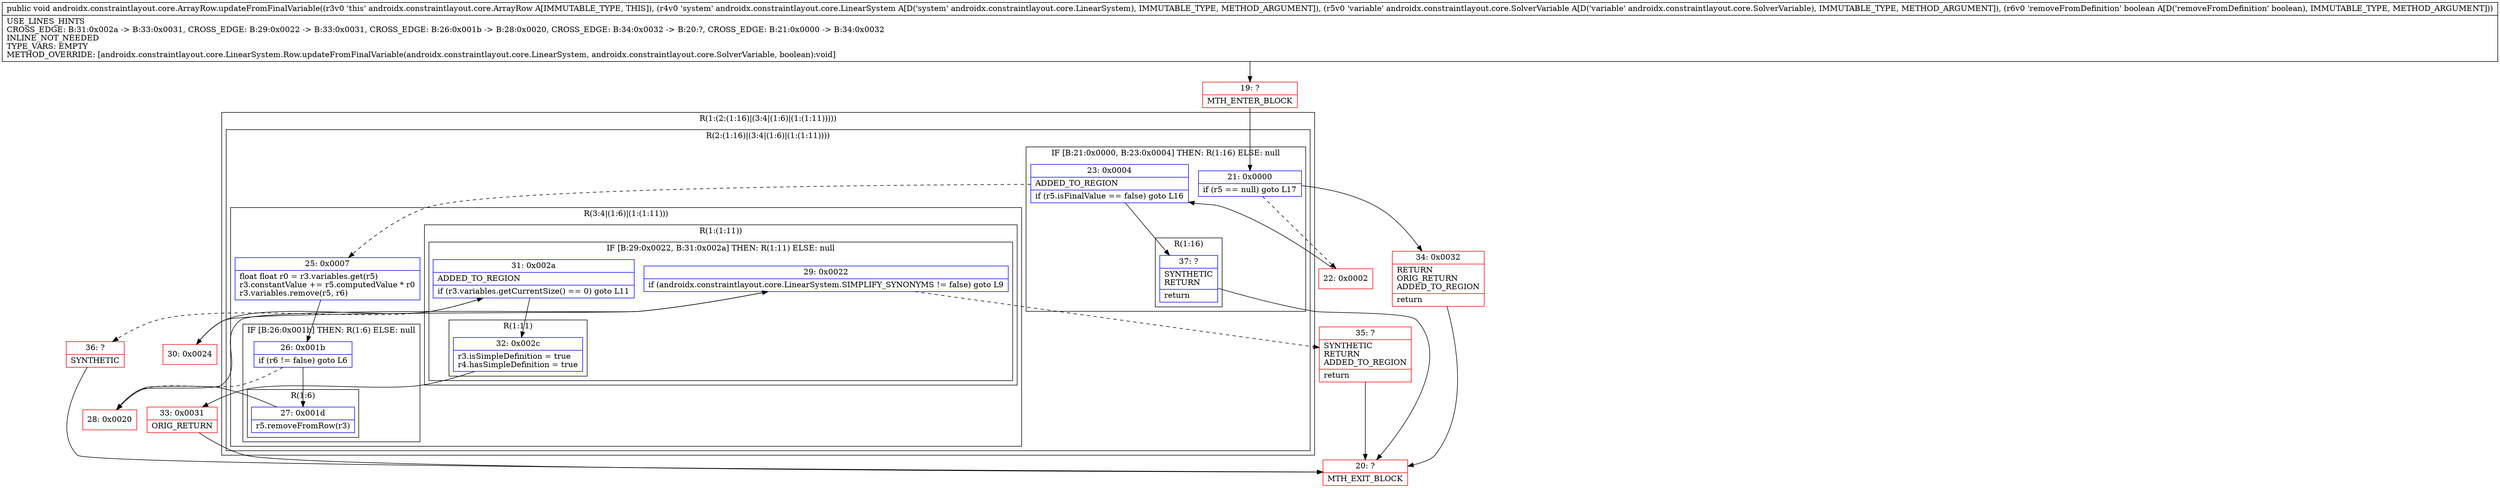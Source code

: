 digraph "CFG forandroidx.constraintlayout.core.ArrayRow.updateFromFinalVariable(Landroidx\/constraintlayout\/core\/LinearSystem;Landroidx\/constraintlayout\/core\/SolverVariable;Z)V" {
subgraph cluster_Region_2100257213 {
label = "R(1:(2:(1:16)|(3:4|(1:6)|(1:(1:11)))))";
node [shape=record,color=blue];
subgraph cluster_Region_647023055 {
label = "R(2:(1:16)|(3:4|(1:6)|(1:(1:11))))";
node [shape=record,color=blue];
subgraph cluster_IfRegion_1370826757 {
label = "IF [B:21:0x0000, B:23:0x0004] THEN: R(1:16) ELSE: null";
node [shape=record,color=blue];
Node_21 [shape=record,label="{21\:\ 0x0000|if (r5 == null) goto L17\l}"];
Node_23 [shape=record,label="{23\:\ 0x0004|ADDED_TO_REGION\l|if (r5.isFinalValue == false) goto L16\l}"];
subgraph cluster_Region_715258508 {
label = "R(1:16)";
node [shape=record,color=blue];
Node_37 [shape=record,label="{37\:\ ?|SYNTHETIC\lRETURN\l|return\l}"];
}
}
subgraph cluster_Region_207388729 {
label = "R(3:4|(1:6)|(1:(1:11)))";
node [shape=record,color=blue];
Node_25 [shape=record,label="{25\:\ 0x0007|float float r0 = r3.variables.get(r5)\lr3.constantValue += r5.computedValue * r0\lr3.variables.remove(r5, r6)\l}"];
subgraph cluster_IfRegion_738546924 {
label = "IF [B:26:0x001b] THEN: R(1:6) ELSE: null";
node [shape=record,color=blue];
Node_26 [shape=record,label="{26\:\ 0x001b|if (r6 != false) goto L6\l}"];
subgraph cluster_Region_217787922 {
label = "R(1:6)";
node [shape=record,color=blue];
Node_27 [shape=record,label="{27\:\ 0x001d|r5.removeFromRow(r3)\l}"];
}
}
subgraph cluster_Region_1962330760 {
label = "R(1:(1:11))";
node [shape=record,color=blue];
subgraph cluster_IfRegion_1369844480 {
label = "IF [B:29:0x0022, B:31:0x002a] THEN: R(1:11) ELSE: null";
node [shape=record,color=blue];
Node_29 [shape=record,label="{29\:\ 0x0022|if (androidx.constraintlayout.core.LinearSystem.SIMPLIFY_SYNONYMS != false) goto L9\l}"];
Node_31 [shape=record,label="{31\:\ 0x002a|ADDED_TO_REGION\l|if (r3.variables.getCurrentSize() == 0) goto L11\l}"];
subgraph cluster_Region_1468184556 {
label = "R(1:11)";
node [shape=record,color=blue];
Node_32 [shape=record,label="{32\:\ 0x002c|r3.isSimpleDefinition = true\lr4.hasSimpleDefinition = true\l}"];
}
}
}
}
}
}
Node_19 [shape=record,color=red,label="{19\:\ ?|MTH_ENTER_BLOCK\l}"];
Node_22 [shape=record,color=red,label="{22\:\ 0x0002}"];
Node_28 [shape=record,color=red,label="{28\:\ 0x0020}"];
Node_30 [shape=record,color=red,label="{30\:\ 0x0024}"];
Node_33 [shape=record,color=red,label="{33\:\ 0x0031|ORIG_RETURN\l}"];
Node_20 [shape=record,color=red,label="{20\:\ ?|MTH_EXIT_BLOCK\l}"];
Node_36 [shape=record,color=red,label="{36\:\ ?|SYNTHETIC\l}"];
Node_35 [shape=record,color=red,label="{35\:\ ?|SYNTHETIC\lRETURN\lADDED_TO_REGION\l|return\l}"];
Node_34 [shape=record,color=red,label="{34\:\ 0x0032|RETURN\lORIG_RETURN\lADDED_TO_REGION\l|return\l}"];
MethodNode[shape=record,label="{public void androidx.constraintlayout.core.ArrayRow.updateFromFinalVariable((r3v0 'this' androidx.constraintlayout.core.ArrayRow A[IMMUTABLE_TYPE, THIS]), (r4v0 'system' androidx.constraintlayout.core.LinearSystem A[D('system' androidx.constraintlayout.core.LinearSystem), IMMUTABLE_TYPE, METHOD_ARGUMENT]), (r5v0 'variable' androidx.constraintlayout.core.SolverVariable A[D('variable' androidx.constraintlayout.core.SolverVariable), IMMUTABLE_TYPE, METHOD_ARGUMENT]), (r6v0 'removeFromDefinition' boolean A[D('removeFromDefinition' boolean), IMMUTABLE_TYPE, METHOD_ARGUMENT]))  | USE_LINES_HINTS\lCROSS_EDGE: B:31:0x002a \-\> B:33:0x0031, CROSS_EDGE: B:29:0x0022 \-\> B:33:0x0031, CROSS_EDGE: B:26:0x001b \-\> B:28:0x0020, CROSS_EDGE: B:34:0x0032 \-\> B:20:?, CROSS_EDGE: B:21:0x0000 \-\> B:34:0x0032\lINLINE_NOT_NEEDED\lTYPE_VARS: EMPTY\lMETHOD_OVERRIDE: [androidx.constraintlayout.core.LinearSystem.Row.updateFromFinalVariable(androidx.constraintlayout.core.LinearSystem, androidx.constraintlayout.core.SolverVariable, boolean):void]\l}"];
MethodNode -> Node_19;Node_21 -> Node_22[style=dashed];
Node_21 -> Node_34;
Node_23 -> Node_25[style=dashed];
Node_23 -> Node_37;
Node_37 -> Node_20;
Node_25 -> Node_26;
Node_26 -> Node_27;
Node_26 -> Node_28[style=dashed];
Node_27 -> Node_28;
Node_29 -> Node_30;
Node_29 -> Node_35[style=dashed];
Node_31 -> Node_32;
Node_31 -> Node_36[style=dashed];
Node_32 -> Node_33;
Node_19 -> Node_21;
Node_22 -> Node_23;
Node_28 -> Node_29;
Node_30 -> Node_31;
Node_33 -> Node_20;
Node_36 -> Node_20;
Node_35 -> Node_20;
Node_34 -> Node_20;
}


